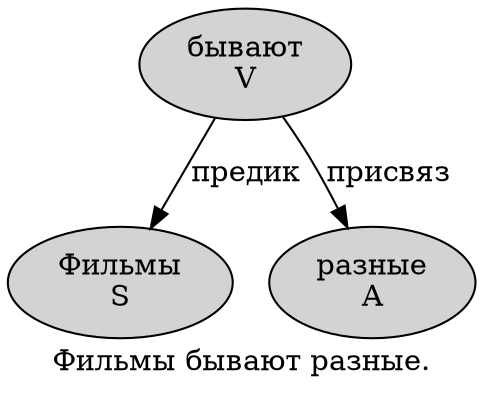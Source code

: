digraph SENTENCE_2109 {
	graph [label="Фильмы бывают разные."]
	node [style=filled]
		0 [label="Фильмы
S" color="" fillcolor=lightgray penwidth=1 shape=ellipse]
		1 [label="бывают
V" color="" fillcolor=lightgray penwidth=1 shape=ellipse]
		2 [label="разные
A" color="" fillcolor=lightgray penwidth=1 shape=ellipse]
			1 -> 0 [label="предик"]
			1 -> 2 [label="присвяз"]
}